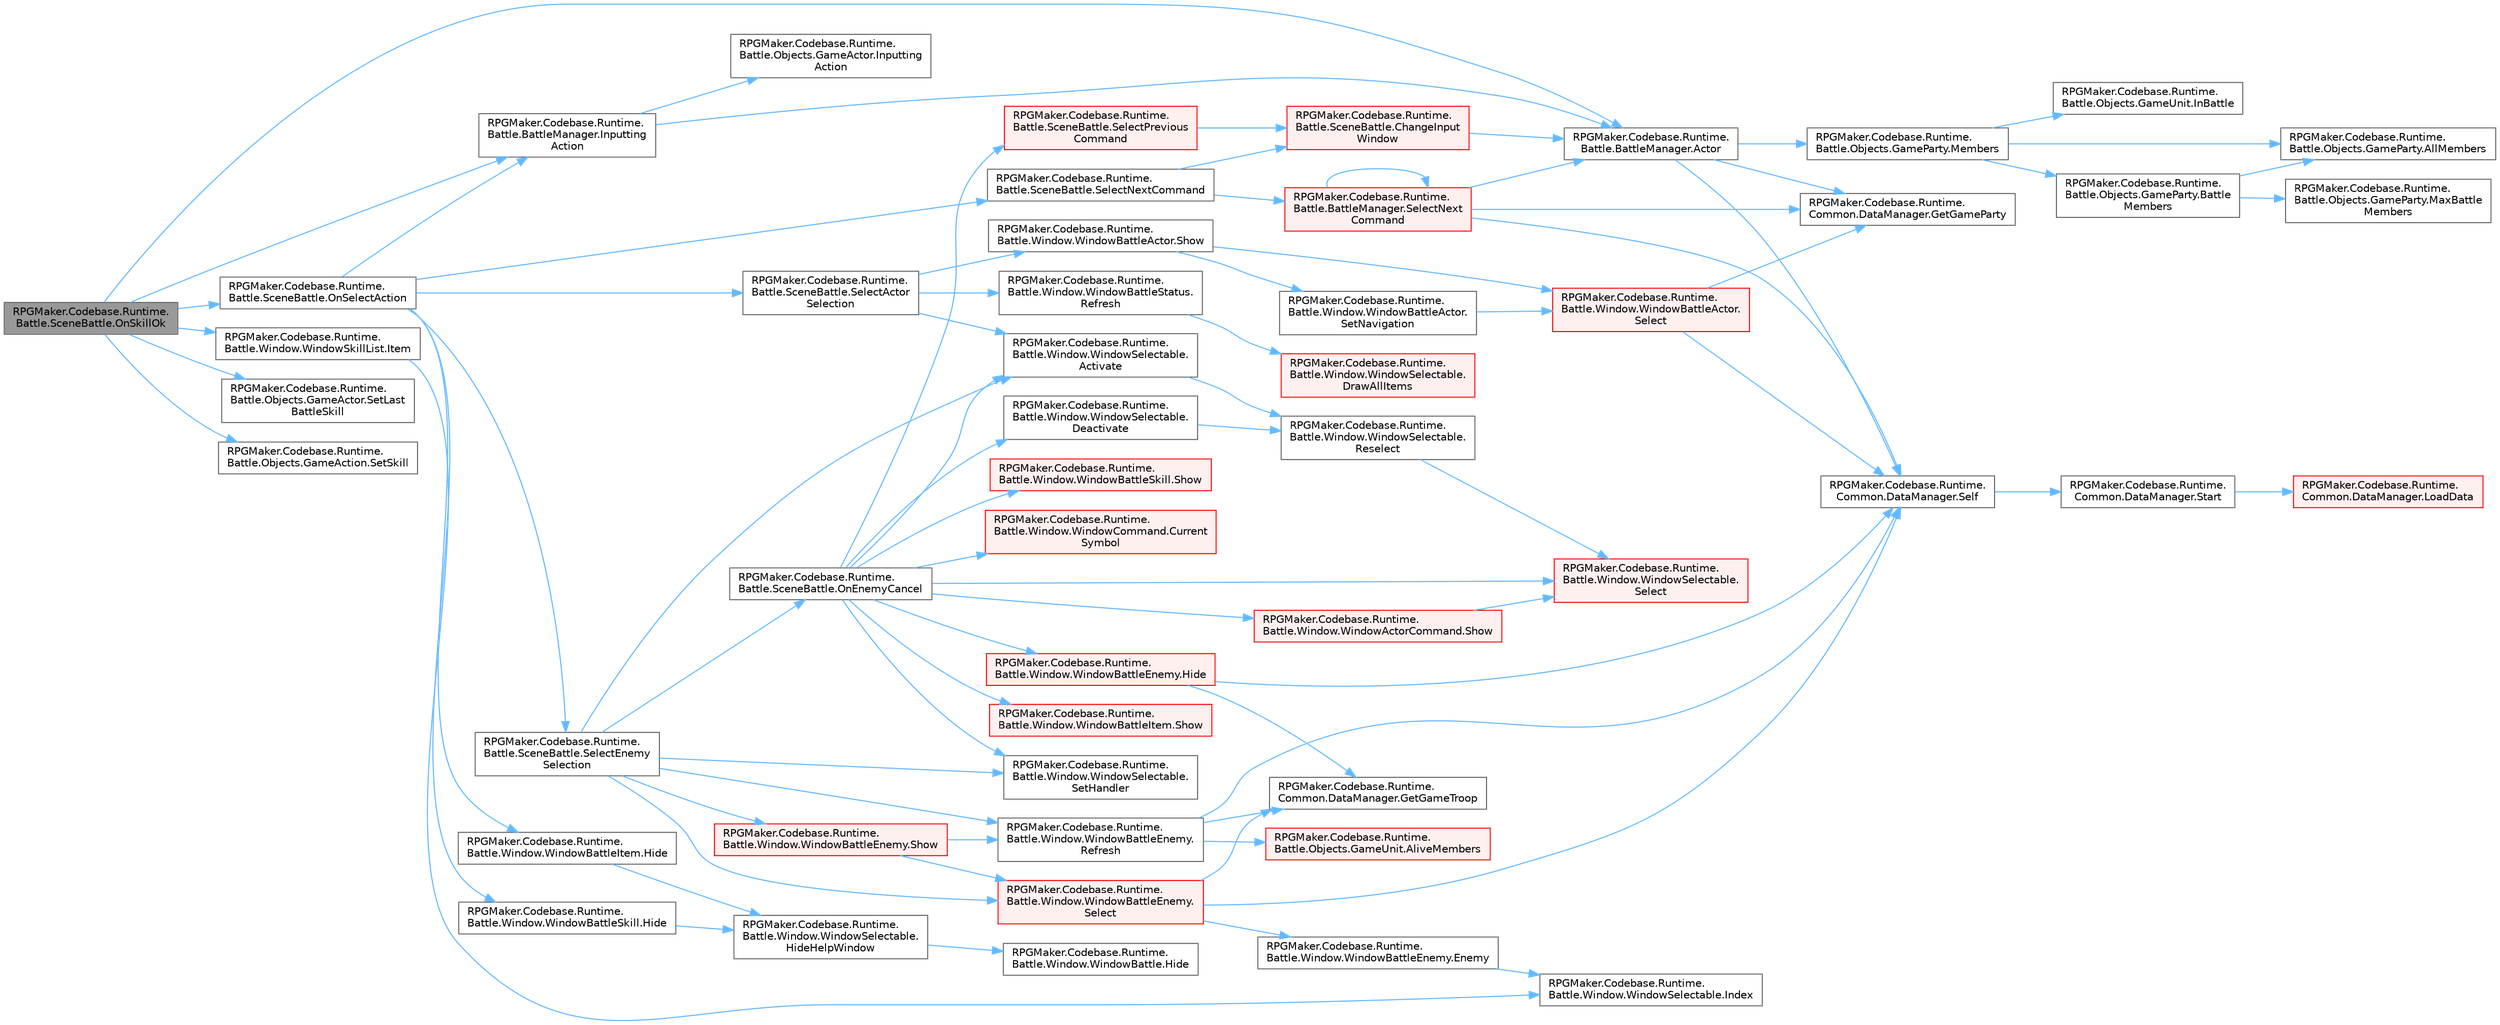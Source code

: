 digraph "RPGMaker.Codebase.Runtime.Battle.SceneBattle.OnSkillOk"
{
 // LATEX_PDF_SIZE
  bgcolor="transparent";
  edge [fontname=Helvetica,fontsize=10,labelfontname=Helvetica,labelfontsize=10];
  node [fontname=Helvetica,fontsize=10,shape=box,height=0.2,width=0.4];
  rankdir="LR";
  Node1 [id="Node000001",label="RPGMaker.Codebase.Runtime.\lBattle.SceneBattle.OnSkillOk",height=0.2,width=0.4,color="gray40", fillcolor="grey60", style="filled", fontcolor="black",tooltip="[スキル]ウィンドウで[OK]が選択された時のハンドラ"];
  Node1 -> Node2 [id="edge1_Node000001_Node000002",color="steelblue1",style="solid",tooltip=" "];
  Node2 [id="Node000002",label="RPGMaker.Codebase.Runtime.\lBattle.BattleManager.Actor",height=0.2,width=0.4,color="grey40", fillcolor="white", style="filled",URL="$d3/d0c/class_r_p_g_maker_1_1_codebase_1_1_runtime_1_1_battle_1_1_battle_manager.html#af748afa09d64d252aac59c45f02b5a34",tooltip="アクターを返す"];
  Node2 -> Node3 [id="edge2_Node000002_Node000003",color="steelblue1",style="solid",tooltip=" "];
  Node3 [id="Node000003",label="RPGMaker.Codebase.Runtime.\lCommon.DataManager.GetGameParty",height=0.2,width=0.4,color="grey40", fillcolor="white", style="filled",URL="$d5/d08/class_r_p_g_maker_1_1_codebase_1_1_runtime_1_1_common_1_1_data_manager.html#a51ad2669c15aba611fa704eb84001f8c",tooltip=" "];
  Node2 -> Node4 [id="edge3_Node000002_Node000004",color="steelblue1",style="solid",tooltip=" "];
  Node4 [id="Node000004",label="RPGMaker.Codebase.Runtime.\lBattle.Objects.GameParty.Members",height=0.2,width=0.4,color="grey40", fillcolor="white", style="filled",URL="$d7/db3/class_r_p_g_maker_1_1_codebase_1_1_runtime_1_1_battle_1_1_objects_1_1_game_party.html#ae6820419564b17670564aad1bf41ff29",tooltip="戦闘中のバトラー生死問わず全て配列で返す"];
  Node4 -> Node5 [id="edge4_Node000004_Node000005",color="steelblue1",style="solid",tooltip=" "];
  Node5 [id="Node000005",label="RPGMaker.Codebase.Runtime.\lBattle.Objects.GameParty.AllMembers",height=0.2,width=0.4,color="grey40", fillcolor="white", style="filled",URL="$d7/db3/class_r_p_g_maker_1_1_codebase_1_1_runtime_1_1_battle_1_1_objects_1_1_game_party.html#a5ddba874c7edcee24070edc19331f21b",tooltip="パーティの全アクターを配列で返す"];
  Node4 -> Node6 [id="edge5_Node000004_Node000006",color="steelblue1",style="solid",tooltip=" "];
  Node6 [id="Node000006",label="RPGMaker.Codebase.Runtime.\lBattle.Objects.GameParty.Battle\lMembers",height=0.2,width=0.4,color="grey40", fillcolor="white", style="filled",URL="$d7/db3/class_r_p_g_maker_1_1_codebase_1_1_runtime_1_1_battle_1_1_objects_1_1_game_party.html#ac5ac2ccd4638ad18d4033b71c57ba156",tooltip="戦闘に参加する全アクターを配列で返す"];
  Node6 -> Node5 [id="edge6_Node000006_Node000005",color="steelblue1",style="solid",tooltip=" "];
  Node6 -> Node7 [id="edge7_Node000006_Node000007",color="steelblue1",style="solid",tooltip=" "];
  Node7 [id="Node000007",label="RPGMaker.Codebase.Runtime.\lBattle.Objects.GameParty.MaxBattle\lMembers",height=0.2,width=0.4,color="grey40", fillcolor="white", style="filled",URL="$d7/db3/class_r_p_g_maker_1_1_codebase_1_1_runtime_1_1_battle_1_1_objects_1_1_game_party.html#ad6fe33d8881f2757ddfab1ca1d2a595b",tooltip="戦闘参加メンバーの最大数(規定値:4)を返す"];
  Node4 -> Node8 [id="edge8_Node000004_Node000008",color="steelblue1",style="solid",tooltip=" "];
  Node8 [id="Node000008",label="RPGMaker.Codebase.Runtime.\lBattle.Objects.GameUnit.InBattle",height=0.2,width=0.4,color="grey40", fillcolor="white", style="filled",URL="$d5/dd1/class_r_p_g_maker_1_1_codebase_1_1_runtime_1_1_battle_1_1_objects_1_1_game_unit.html#a47931877561eb635d2604bb942faf61b",tooltip="戦闘中か"];
  Node2 -> Node9 [id="edge9_Node000002_Node000009",color="steelblue1",style="solid",tooltip=" "];
  Node9 [id="Node000009",label="RPGMaker.Codebase.Runtime.\lCommon.DataManager.Self",height=0.2,width=0.4,color="grey40", fillcolor="white", style="filled",URL="$d5/d08/class_r_p_g_maker_1_1_codebase_1_1_runtime_1_1_common_1_1_data_manager.html#a8f0a40fd71fe0a873d1905e106299934",tooltip=" "];
  Node9 -> Node10 [id="edge10_Node000009_Node000010",color="steelblue1",style="solid",tooltip=" "];
  Node10 [id="Node000010",label="RPGMaker.Codebase.Runtime.\lCommon.DataManager.Start",height=0.2,width=0.4,color="grey40", fillcolor="white", style="filled",URL="$d5/d08/class_r_p_g_maker_1_1_codebase_1_1_runtime_1_1_common_1_1_data_manager.html#ace8f5b29b336a071e6383ecdbe0f85c5",tooltip=" "];
  Node10 -> Node11 [id="edge11_Node000010_Node000011",color="steelblue1",style="solid",tooltip=" "];
  Node11 [id="Node000011",label="RPGMaker.Codebase.Runtime.\lCommon.DataManager.LoadData",height=0.2,width=0.4,color="red", fillcolor="#FFF0F0", style="filled",URL="$d5/d08/class_r_p_g_maker_1_1_codebase_1_1_runtime_1_1_common_1_1_data_manager.html#a42e1175b0a1dc3a225503e007043dc86",tooltip=" "];
  Node1 -> Node47 [id="edge12_Node000001_Node000047",color="steelblue1",style="solid",tooltip=" "];
  Node47 [id="Node000047",label="RPGMaker.Codebase.Runtime.\lBattle.BattleManager.Inputting\lAction",height=0.2,width=0.4,color="grey40", fillcolor="white", style="filled",URL="$d3/d0c/class_r_p_g_maker_1_1_codebase_1_1_runtime_1_1_battle_1_1_battle_manager.html#ab62b182ffea9521ab87f32a6074253e7",tooltip="入力中のアクターのアクションを返す"];
  Node47 -> Node2 [id="edge13_Node000047_Node000002",color="steelblue1",style="solid",tooltip=" "];
  Node47 -> Node48 [id="edge14_Node000047_Node000048",color="steelblue1",style="solid",tooltip=" "];
  Node48 [id="Node000048",label="RPGMaker.Codebase.Runtime.\lBattle.Objects.GameActor.Inputting\lAction",height=0.2,width=0.4,color="grey40", fillcolor="white", style="filled",URL="$db/dfc/class_r_p_g_maker_1_1_codebase_1_1_runtime_1_1_battle_1_1_objects_1_1_game_actor.html#ac1efe0f0bab7e577e60254c972141a38",tooltip="😁 入力された行動を返す"];
  Node1 -> Node49 [id="edge15_Node000001_Node000049",color="steelblue1",style="solid",tooltip=" "];
  Node49 [id="Node000049",label="RPGMaker.Codebase.Runtime.\lBattle.Window.WindowSkillList.Item",height=0.2,width=0.4,color="grey40", fillcolor="white", style="filled",URL="$dd/d71/class_r_p_g_maker_1_1_codebase_1_1_runtime_1_1_battle_1_1_window_1_1_window_skill_list.html#a28ad399da1ca4d9bd4629f0b365f18fb",tooltip="現在選択中のスキルを返す"];
  Node49 -> Node50 [id="edge16_Node000049_Node000050",color="steelblue1",style="solid",tooltip=" "];
  Node50 [id="Node000050",label="RPGMaker.Codebase.Runtime.\lBattle.Window.WindowSelectable.Index",height=0.2,width=0.4,color="grey40", fillcolor="white", style="filled",URL="$dd/d48/class_r_p_g_maker_1_1_codebase_1_1_runtime_1_1_battle_1_1_window_1_1_window_selectable.html#a8f90831602a0b56a71460dfe7c5baf64",tooltip="選択中の項目の番号を返す"];
  Node1 -> Node51 [id="edge17_Node000001_Node000051",color="steelblue1",style="solid",tooltip=" "];
  Node51 [id="Node000051",label="RPGMaker.Codebase.Runtime.\lBattle.SceneBattle.OnSelectAction",height=0.2,width=0.4,color="grey40", fillcolor="white", style="filled",URL="$dd/d83/class_r_p_g_maker_1_1_codebase_1_1_runtime_1_1_battle_1_1_scene_battle.html#a5d5585b378684fa44037088cc809d378",tooltip="アイテムかスキルが選択された時のハンドラ"];
  Node51 -> Node52 [id="edge18_Node000051_Node000052",color="steelblue1",style="solid",tooltip=" "];
  Node52 [id="Node000052",label="RPGMaker.Codebase.Runtime.\lBattle.Window.WindowBattleItem.Hide",height=0.2,width=0.4,color="grey40", fillcolor="white", style="filled",URL="$d1/d64/class_r_p_g_maker_1_1_codebase_1_1_runtime_1_1_battle_1_1_window_1_1_window_battle_item.html#a706cfebc301729afffd5130f81dfb35f",tooltip="ウィンドウを非表示(閉じるわけではない)"];
  Node52 -> Node53 [id="edge19_Node000052_Node000053",color="steelblue1",style="solid",tooltip=" "];
  Node53 [id="Node000053",label="RPGMaker.Codebase.Runtime.\lBattle.Window.WindowSelectable.\lHideHelpWindow",height=0.2,width=0.4,color="grey40", fillcolor="white", style="filled",URL="$dd/d48/class_r_p_g_maker_1_1_codebase_1_1_runtime_1_1_battle_1_1_window_1_1_window_selectable.html#a78c659061f65b01825f01ae0040b1457",tooltip="ヘルプウィンドウを非表示"];
  Node53 -> Node54 [id="edge20_Node000053_Node000054",color="steelblue1",style="solid",tooltip=" "];
  Node54 [id="Node000054",label="RPGMaker.Codebase.Runtime.\lBattle.Window.WindowBattle.Hide",height=0.2,width=0.4,color="grey40", fillcolor="white", style="filled",URL="$d1/d3a/class_r_p_g_maker_1_1_codebase_1_1_runtime_1_1_battle_1_1_window_1_1_window_battle.html#a9d17ffa21af7ce8e1ff44396e7e27078",tooltip="ウィンドウを非表示(閉じるわけではない)"];
  Node51 -> Node55 [id="edge21_Node000051_Node000055",color="steelblue1",style="solid",tooltip=" "];
  Node55 [id="Node000055",label="RPGMaker.Codebase.Runtime.\lBattle.Window.WindowBattleSkill.Hide",height=0.2,width=0.4,color="grey40", fillcolor="white", style="filled",URL="$d4/d31/class_r_p_g_maker_1_1_codebase_1_1_runtime_1_1_battle_1_1_window_1_1_window_battle_skill.html#a6d5730315947c3ff6e171c340033f895",tooltip="ウィンドウを非表示(閉じるわけではない)"];
  Node55 -> Node53 [id="edge22_Node000055_Node000053",color="steelblue1",style="solid",tooltip=" "];
  Node51 -> Node47 [id="edge23_Node000051_Node000047",color="steelblue1",style="solid",tooltip=" "];
  Node51 -> Node56 [id="edge24_Node000051_Node000056",color="steelblue1",style="solid",tooltip=" "];
  Node56 [id="Node000056",label="RPGMaker.Codebase.Runtime.\lBattle.SceneBattle.SelectActor\lSelection",height=0.2,width=0.4,color="grey40", fillcolor="white", style="filled",URL="$dd/d83/class_r_p_g_maker_1_1_codebase_1_1_runtime_1_1_battle_1_1_scene_battle.html#a5fec9703b5e00b6e4cfc9f9d1bf6a18d",tooltip="[アクター]選択ウィンドウの準備"];
  Node56 -> Node57 [id="edge25_Node000056_Node000057",color="steelblue1",style="solid",tooltip=" "];
  Node57 [id="Node000057",label="RPGMaker.Codebase.Runtime.\lBattle.Window.WindowSelectable.\lActivate",height=0.2,width=0.4,color="grey40", fillcolor="white", style="filled",URL="$dd/d48/class_r_p_g_maker_1_1_codebase_1_1_runtime_1_1_battle_1_1_window_1_1_window_selectable.html#a743b97a02e9931a22b9f22a0893b2131",tooltip="ウィンドウをアクティブにする"];
  Node57 -> Node58 [id="edge26_Node000057_Node000058",color="steelblue1",style="solid",tooltip=" "];
  Node58 [id="Node000058",label="RPGMaker.Codebase.Runtime.\lBattle.Window.WindowSelectable.\lReselect",height=0.2,width=0.4,color="grey40", fillcolor="white", style="filled",URL="$dd/d48/class_r_p_g_maker_1_1_codebase_1_1_runtime_1_1_battle_1_1_window_1_1_window_selectable.html#af7568e15ea2da07d708c1563466b47e7",tooltip="項目の再選択"];
  Node58 -> Node59 [id="edge27_Node000058_Node000059",color="steelblue1",style="solid",tooltip=" "];
  Node59 [id="Node000059",label="RPGMaker.Codebase.Runtime.\lBattle.Window.WindowSelectable.\lSelect",height=0.2,width=0.4,color="red", fillcolor="#FFF0F0", style="filled",URL="$dd/d48/class_r_p_g_maker_1_1_codebase_1_1_runtime_1_1_battle_1_1_window_1_1_window_selectable.html#a8ba5cef6de0c004bbfa758250e4d8c1c",tooltip="指定した番号の項目を選択"];
  Node56 -> Node65 [id="edge28_Node000056_Node000065",color="steelblue1",style="solid",tooltip=" "];
  Node65 [id="Node000065",label="RPGMaker.Codebase.Runtime.\lBattle.Window.WindowBattleStatus.\lRefresh",height=0.2,width=0.4,color="grey40", fillcolor="white", style="filled",URL="$d6/daf/class_r_p_g_maker_1_1_codebase_1_1_runtime_1_1_battle_1_1_window_1_1_window_battle_status.html#a70439cbca6aece19389538107a49150a",tooltip="コンテンツの再描画"];
  Node65 -> Node66 [id="edge29_Node000065_Node000066",color="steelblue1",style="solid",tooltip=" "];
  Node66 [id="Node000066",label="RPGMaker.Codebase.Runtime.\lBattle.Window.WindowSelectable.\lDrawAllItems",height=0.2,width=0.4,color="red", fillcolor="#FFF0F0", style="filled",URL="$dd/d48/class_r_p_g_maker_1_1_codebase_1_1_runtime_1_1_battle_1_1_window_1_1_window_selectable.html#aa9835f3f31b359f6278457f316831655",tooltip="全項目を描画"];
  Node56 -> Node70 [id="edge30_Node000056_Node000070",color="steelblue1",style="solid",tooltip=" "];
  Node70 [id="Node000070",label="RPGMaker.Codebase.Runtime.\lBattle.Window.WindowBattleActor.Show",height=0.2,width=0.4,color="grey40", fillcolor="white", style="filled",URL="$d9/dec/class_r_p_g_maker_1_1_codebase_1_1_runtime_1_1_battle_1_1_window_1_1_window_battle_actor.html#a94dd4e887b26889950e96037f3dbd775",tooltip="ウィンドウを表示"];
  Node70 -> Node71 [id="edge31_Node000070_Node000071",color="steelblue1",style="solid",tooltip=" "];
  Node71 [id="Node000071",label="RPGMaker.Codebase.Runtime.\lBattle.Window.WindowBattleActor.\lSelect",height=0.2,width=0.4,color="red", fillcolor="#FFF0F0", style="filled",URL="$d9/dec/class_r_p_g_maker_1_1_codebase_1_1_runtime_1_1_battle_1_1_window_1_1_window_battle_actor.html#a00947fdbb0f3b295e78b75f844267ffb",tooltip="指定した番号の項目を選択"];
  Node71 -> Node3 [id="edge32_Node000071_Node000003",color="steelblue1",style="solid",tooltip=" "];
  Node71 -> Node9 [id="edge33_Node000071_Node000009",color="steelblue1",style="solid",tooltip=" "];
  Node70 -> Node75 [id="edge34_Node000070_Node000075",color="steelblue1",style="solid",tooltip=" "];
  Node75 [id="Node000075",label="RPGMaker.Codebase.Runtime.\lBattle.Window.WindowBattleActor.\lSetNavigation",height=0.2,width=0.4,color="grey40", fillcolor="white", style="filled",URL="$d9/dec/class_r_p_g_maker_1_1_codebase_1_1_runtime_1_1_battle_1_1_window_1_1_window_battle_actor.html#ae8722d75e1febd09c1e863bf257a6883",tooltip="ナビゲーション設定"];
  Node75 -> Node71 [id="edge35_Node000075_Node000071",color="steelblue1",style="solid",tooltip=" "];
  Node51 -> Node76 [id="edge36_Node000051_Node000076",color="steelblue1",style="solid",tooltip=" "];
  Node76 [id="Node000076",label="RPGMaker.Codebase.Runtime.\lBattle.SceneBattle.SelectEnemy\lSelection",height=0.2,width=0.4,color="grey40", fillcolor="white", style="filled",URL="$dd/d83/class_r_p_g_maker_1_1_codebase_1_1_runtime_1_1_battle_1_1_scene_battle.html#adb30b60ce6472dae50e98402ec1c7c8a",tooltip="[敵キャラ]選択ウィンドウの準備"];
  Node76 -> Node57 [id="edge37_Node000076_Node000057",color="steelblue1",style="solid",tooltip=" "];
  Node76 -> Node77 [id="edge38_Node000076_Node000077",color="steelblue1",style="solid",tooltip=" "];
  Node77 [id="Node000077",label="RPGMaker.Codebase.Runtime.\lBattle.SceneBattle.OnEnemyCancel",height=0.2,width=0.4,color="grey40", fillcolor="white", style="filled",URL="$dd/d83/class_r_p_g_maker_1_1_codebase_1_1_runtime_1_1_battle_1_1_scene_battle.html#a64705a2bc83d2639845713c7a389b8a3",tooltip="[敵キャラ]選択ウィンドウで[キャンセル]が選択された時のハンドラ"];
  Node77 -> Node57 [id="edge39_Node000077_Node000057",color="steelblue1",style="solid",tooltip=" "];
  Node77 -> Node78 [id="edge40_Node000077_Node000078",color="steelblue1",style="solid",tooltip=" "];
  Node78 [id="Node000078",label="RPGMaker.Codebase.Runtime.\lBattle.Window.WindowCommand.Current\lSymbol",height=0.2,width=0.4,color="red", fillcolor="#FFF0F0", style="filled",URL="$da/dbf/class_r_p_g_maker_1_1_codebase_1_1_runtime_1_1_battle_1_1_window_1_1_window_command.html#a31dad1acadf9efafc83b88423d461d8d",tooltip="現在のコマンド項目のシンボルを返す"];
  Node77 -> Node80 [id="edge41_Node000077_Node000080",color="steelblue1",style="solid",tooltip=" "];
  Node80 [id="Node000080",label="RPGMaker.Codebase.Runtime.\lBattle.Window.WindowSelectable.\lDeactivate",height=0.2,width=0.4,color="grey40", fillcolor="white", style="filled",URL="$dd/d48/class_r_p_g_maker_1_1_codebase_1_1_runtime_1_1_battle_1_1_window_1_1_window_selectable.html#a24e507f191e38d818b8b39d33054e689",tooltip="非アクティブにする"];
  Node80 -> Node58 [id="edge42_Node000080_Node000058",color="steelblue1",style="solid",tooltip=" "];
  Node77 -> Node81 [id="edge43_Node000077_Node000081",color="steelblue1",style="solid",tooltip=" "];
  Node81 [id="Node000081",label="RPGMaker.Codebase.Runtime.\lBattle.Window.WindowBattleEnemy.Hide",height=0.2,width=0.4,color="red", fillcolor="#FFF0F0", style="filled",URL="$d6/dc5/class_r_p_g_maker_1_1_codebase_1_1_runtime_1_1_battle_1_1_window_1_1_window_battle_enemy.html#a8226ff2a4872613958108e4ce46feea4",tooltip="ウィンドウを非表示(閉じるわけではない)"];
  Node81 -> Node82 [id="edge44_Node000081_Node000082",color="steelblue1",style="solid",tooltip=" "];
  Node82 [id="Node000082",label="RPGMaker.Codebase.Runtime.\lCommon.DataManager.GetGameTroop",height=0.2,width=0.4,color="grey40", fillcolor="white", style="filled",URL="$d5/d08/class_r_p_g_maker_1_1_codebase_1_1_runtime_1_1_common_1_1_data_manager.html#a56d452c7dcdd02511b8999a3cdde268a",tooltip=" "];
  Node81 -> Node9 [id="edge45_Node000081_Node000009",color="steelblue1",style="solid",tooltip=" "];
  Node77 -> Node59 [id="edge46_Node000077_Node000059",color="steelblue1",style="solid",tooltip=" "];
  Node77 -> Node84 [id="edge47_Node000077_Node000084",color="steelblue1",style="solid",tooltip=" "];
  Node84 [id="Node000084",label="RPGMaker.Codebase.Runtime.\lBattle.SceneBattle.SelectPrevious\lCommand",height=0.2,width=0.4,color="red", fillcolor="#FFF0F0", style="filled",URL="$dd/d83/class_r_p_g_maker_1_1_codebase_1_1_runtime_1_1_battle_1_1_scene_battle.html#ae66c1bae9ae74ecbb99d3af5856d8cbc",tooltip="ひとつ前のコマンドを選択"];
  Node84 -> Node85 [id="edge48_Node000084_Node000085",color="steelblue1",style="solid",tooltip=" "];
  Node85 [id="Node000085",label="RPGMaker.Codebase.Runtime.\lBattle.SceneBattle.ChangeInput\lWindow",height=0.2,width=0.4,color="red", fillcolor="#FFF0F0", style="filled",URL="$dd/d83/class_r_p_g_maker_1_1_codebase_1_1_runtime_1_1_battle_1_1_scene_battle.html#af9ea7537c5f6dcfd13cb79e50c5a680c",tooltip="[パーティ]か[アクター]のコマンドウィンドウの選択、非選択を状態に応じて切り替え"];
  Node85 -> Node2 [id="edge49_Node000085_Node000002",color="steelblue1",style="solid",tooltip=" "];
  Node77 -> Node159 [id="edge50_Node000077_Node000159",color="steelblue1",style="solid",tooltip=" "];
  Node159 [id="Node000159",label="RPGMaker.Codebase.Runtime.\lBattle.Window.WindowSelectable.\lSetHandler",height=0.2,width=0.4,color="grey40", fillcolor="white", style="filled",URL="$dd/d48/class_r_p_g_maker_1_1_codebase_1_1_runtime_1_1_battle_1_1_window_1_1_window_selectable.html#af5beeb33511e97477fe8ca1e2391c93a",tooltip="ハンドラを設定"];
  Node77 -> Node149 [id="edge51_Node000077_Node000149",color="steelblue1",style="solid",tooltip=" "];
  Node149 [id="Node000149",label="RPGMaker.Codebase.Runtime.\lBattle.Window.WindowActorCommand.Show",height=0.2,width=0.4,color="red", fillcolor="#FFF0F0", style="filled",URL="$d3/d67/class_r_p_g_maker_1_1_codebase_1_1_runtime_1_1_battle_1_1_window_1_1_window_actor_command.html#aa4a753b56c8a2d6084cd912b1135d6a5",tooltip="ウィンドウを表示"];
  Node149 -> Node59 [id="edge52_Node000149_Node000059",color="steelblue1",style="solid",tooltip=" "];
  Node77 -> Node160 [id="edge53_Node000077_Node000160",color="steelblue1",style="solid",tooltip=" "];
  Node160 [id="Node000160",label="RPGMaker.Codebase.Runtime.\lBattle.Window.WindowBattleItem.Show",height=0.2,width=0.4,color="red", fillcolor="#FFF0F0", style="filled",URL="$d1/d64/class_r_p_g_maker_1_1_codebase_1_1_runtime_1_1_battle_1_1_window_1_1_window_battle_item.html#ad2a58a55bf698eba74faa82e34a1d811",tooltip="ウィンドウを表示"];
  Node77 -> Node164 [id="edge54_Node000077_Node000164",color="steelblue1",style="solid",tooltip=" "];
  Node164 [id="Node000164",label="RPGMaker.Codebase.Runtime.\lBattle.Window.WindowBattleSkill.Show",height=0.2,width=0.4,color="red", fillcolor="#FFF0F0", style="filled",URL="$d4/d31/class_r_p_g_maker_1_1_codebase_1_1_runtime_1_1_battle_1_1_window_1_1_window_battle_skill.html#ac67116f21edd84b097c4a4a1b04bce48",tooltip="ウィンドウを表示"];
  Node76 -> Node167 [id="edge55_Node000076_Node000167",color="steelblue1",style="solid",tooltip=" "];
  Node167 [id="Node000167",label="RPGMaker.Codebase.Runtime.\lBattle.Window.WindowBattleEnemy.\lRefresh",height=0.2,width=0.4,color="grey40", fillcolor="white", style="filled",URL="$d6/dc5/class_r_p_g_maker_1_1_codebase_1_1_runtime_1_1_battle_1_1_window_1_1_window_battle_enemy.html#a730dbdc4b687148cde2d8235ae4e8f5f",tooltip="コンテンツの再描画"];
  Node167 -> Node168 [id="edge56_Node000167_Node000168",color="steelblue1",style="solid",tooltip=" "];
  Node168 [id="Node000168",label="RPGMaker.Codebase.Runtime.\lBattle.Objects.GameUnit.AliveMembers",height=0.2,width=0.4,color="red", fillcolor="#FFF0F0", style="filled",URL="$d5/dd1/class_r_p_g_maker_1_1_codebase_1_1_runtime_1_1_battle_1_1_objects_1_1_game_unit.html#a99688263aa8ddd44650be52e147f9f7a",tooltip="生存しているバトラーを配列で返す"];
  Node167 -> Node82 [id="edge57_Node000167_Node000082",color="steelblue1",style="solid",tooltip=" "];
  Node167 -> Node9 [id="edge58_Node000167_Node000009",color="steelblue1",style="solid",tooltip=" "];
  Node76 -> Node169 [id="edge59_Node000076_Node000169",color="steelblue1",style="solid",tooltip=" "];
  Node169 [id="Node000169",label="RPGMaker.Codebase.Runtime.\lBattle.Window.WindowBattleEnemy.\lSelect",height=0.2,width=0.4,color="red", fillcolor="#FFF0F0", style="filled",URL="$d6/dc5/class_r_p_g_maker_1_1_codebase_1_1_runtime_1_1_battle_1_1_window_1_1_window_battle_enemy.html#a657020bb09abdab9303255926e87c0c7",tooltip="指定した番号の項目を選択"];
  Node169 -> Node170 [id="edge60_Node000169_Node000170",color="steelblue1",style="solid",tooltip=" "];
  Node170 [id="Node000170",label="RPGMaker.Codebase.Runtime.\lBattle.Window.WindowBattleEnemy.Enemy",height=0.2,width=0.4,color="grey40", fillcolor="white", style="filled",URL="$d6/dc5/class_r_p_g_maker_1_1_codebase_1_1_runtime_1_1_battle_1_1_window_1_1_window_battle_enemy.html#aff0e8436c8f8dbc88bf4a4987939fa0e",tooltip="選択中の[敵キャラ]を返す"];
  Node170 -> Node50 [id="edge61_Node000170_Node000050",color="steelblue1",style="solid",tooltip=" "];
  Node169 -> Node82 [id="edge62_Node000169_Node000082",color="steelblue1",style="solid",tooltip=" "];
  Node169 -> Node9 [id="edge63_Node000169_Node000009",color="steelblue1",style="solid",tooltip=" "];
  Node76 -> Node159 [id="edge64_Node000076_Node000159",color="steelblue1",style="solid",tooltip=" "];
  Node76 -> Node171 [id="edge65_Node000076_Node000171",color="steelblue1",style="solid",tooltip=" "];
  Node171 [id="Node000171",label="RPGMaker.Codebase.Runtime.\lBattle.Window.WindowBattleEnemy.Show",height=0.2,width=0.4,color="red", fillcolor="#FFF0F0", style="filled",URL="$d6/dc5/class_r_p_g_maker_1_1_codebase_1_1_runtime_1_1_battle_1_1_window_1_1_window_battle_enemy.html#af56be249205601dccb91d340ca2dc37e",tooltip="ウィンドウを表示"];
  Node171 -> Node167 [id="edge66_Node000171_Node000167",color="steelblue1",style="solid",tooltip=" "];
  Node171 -> Node169 [id="edge67_Node000171_Node000169",color="steelblue1",style="solid",tooltip=" "];
  Node51 -> Node173 [id="edge68_Node000051_Node000173",color="steelblue1",style="solid",tooltip=" "];
  Node173 [id="Node000173",label="RPGMaker.Codebase.Runtime.\lBattle.SceneBattle.SelectNextCommand",height=0.2,width=0.4,color="grey40", fillcolor="white", style="filled",URL="$dd/d83/class_r_p_g_maker_1_1_codebase_1_1_runtime_1_1_battle_1_1_scene_battle.html#ad0ea7805a4a4e914a861ac725db87088",tooltip="ひとつ先のコマンドを選択"];
  Node173 -> Node85 [id="edge69_Node000173_Node000085",color="steelblue1",style="solid",tooltip=" "];
  Node173 -> Node174 [id="edge70_Node000173_Node000174",color="steelblue1",style="solid",tooltip=" "];
  Node174 [id="Node000174",label="RPGMaker.Codebase.Runtime.\lBattle.BattleManager.SelectNext\lCommand",height=0.2,width=0.4,color="red", fillcolor="#FFF0F0", style="filled",URL="$d3/d0c/class_r_p_g_maker_1_1_codebase_1_1_runtime_1_1_battle_1_1_battle_manager.html#a26f0156835fcf28f9d31ae8d51ec56a2",tooltip="ひとつ先のコマンドを選択"];
  Node174 -> Node2 [id="edge71_Node000174_Node000002",color="steelblue1",style="solid",tooltip=" "];
  Node174 -> Node3 [id="edge72_Node000174_Node000003",color="steelblue1",style="solid",tooltip=" "];
  Node174 -> Node174 [id="edge73_Node000174_Node000174",color="steelblue1",style="solid",tooltip=" "];
  Node174 -> Node9 [id="edge74_Node000174_Node000009",color="steelblue1",style="solid",tooltip=" "];
  Node1 -> Node186 [id="edge75_Node000001_Node000186",color="steelblue1",style="solid",tooltip=" "];
  Node186 [id="Node000186",label="RPGMaker.Codebase.Runtime.\lBattle.Objects.GameActor.SetLast\lBattleSkill",height=0.2,width=0.4,color="grey40", fillcolor="white", style="filled",URL="$db/dfc/class_r_p_g_maker_1_1_codebase_1_1_runtime_1_1_battle_1_1_objects_1_1_game_actor.html#a8712163b0e24d16ab16f88b013d3952e",tooltip="😁 最後の戦闘スキルを設定"];
  Node1 -> Node187 [id="edge76_Node000001_Node000187",color="steelblue1",style="solid",tooltip=" "];
  Node187 [id="Node000187",label="RPGMaker.Codebase.Runtime.\lBattle.Objects.GameAction.SetSkill",height=0.2,width=0.4,color="grey40", fillcolor="white", style="filled",URL="$db/d00/class_r_p_g_maker_1_1_codebase_1_1_runtime_1_1_battle_1_1_objects_1_1_game_action.html#acf23776e35b2b60a6491772a22aeeca8",tooltip="😁 行動に[スキル]を設定"];
}
